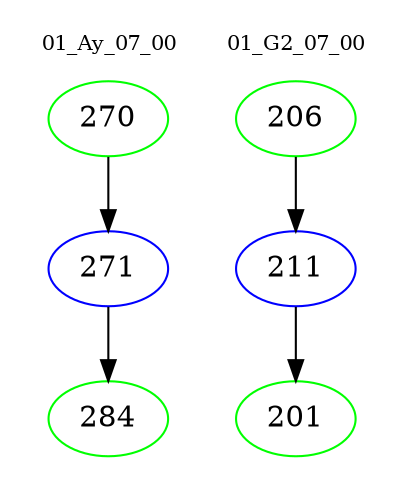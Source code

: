 digraph{
subgraph cluster_0 {
color = white
label = "01_Ay_07_00";
fontsize=10;
T0_270 [label="270", color="green"]
T0_270 -> T0_271 [color="black"]
T0_271 [label="271", color="blue"]
T0_271 -> T0_284 [color="black"]
T0_284 [label="284", color="green"]
}
subgraph cluster_1 {
color = white
label = "01_G2_07_00";
fontsize=10;
T1_206 [label="206", color="green"]
T1_206 -> T1_211 [color="black"]
T1_211 [label="211", color="blue"]
T1_211 -> T1_201 [color="black"]
T1_201 [label="201", color="green"]
}
}
